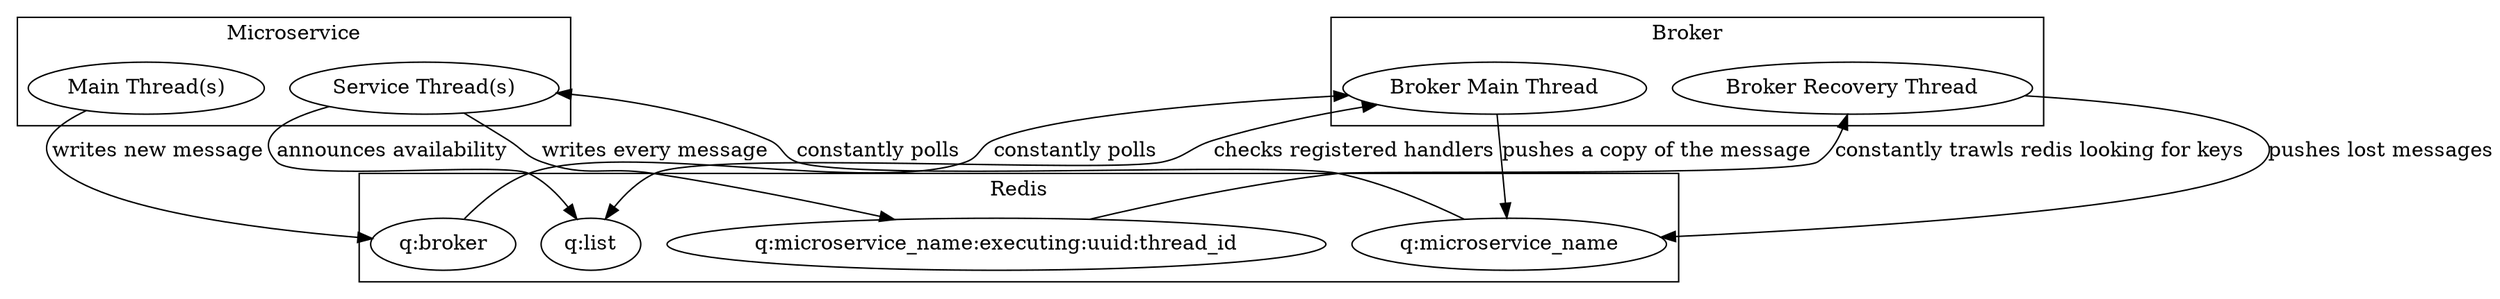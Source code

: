 // Copyright 2023 Lexi Robinson
//
// Licensed under the Apache License, Version 2.0 (the "License");
// you may not use this file except in compliance with the License.
// You may obtain a copy of the License at
//
//     http://www.apache.org/licenses/LICENSE-2.0
//
// Unless required by applicable law or agreed to in writing, software
// distributed under the License is distributed on an "AS IS" BASIS,
// WITHOUT WARRANTIES OR CONDITIONS OF ANY KIND, either express or implied.
// See the License for the specific language governing permissions and
// limitations under the License.
digraph QueueSystem {
    subgraph cluster_microservice {
        graph [label = "Microservice";];
        ms_main [label = "Main Thread(s)";];
        ms_service [label = "Service Thread(s)";];
    }

    subgraph cluster_redis {
        graph [label = "Redis";];
        q_broker [label = "q:broker";];
        q_list [label = "q:list";];
        q_ms [label = "q:microservice_name";];
        q_executing [label = "q:microservice_name:executing:uuid:thread_id";];
        // no, really
    }

    subgraph cluster_broker {
        graph [label = "Broker";];
        br_main [label = "Broker Main Thread";];
        br_recover [label = "Broker Recovery Thread";];
    }

    // SETUP SEGMENT
    ms_service -> q_list [label = "announces availability";];

    // MESSAGE SEND SEGMENT
    ms_main -> q_broker [label = "writes new message";];

    q_broker -> br_main [label = "constantly polls";];

    br_main -> q_list [dir = "both"; label = "checks registered handlers";];

    br_main -> q_ms [label = "pushes a copy of the message";];

    // MESSAGE RECIEVE SEGMENT
    q_ms -> ms_service [label = "constantly polls";];
    ms_service -> q_executing [label = "writes every message";];

    // RECOVERY
    q_executing -> br_recover [label = "constantly trawls redis looking for keys";];
    br_recover -> q_ms [label = "pushes lost messages";];
}
